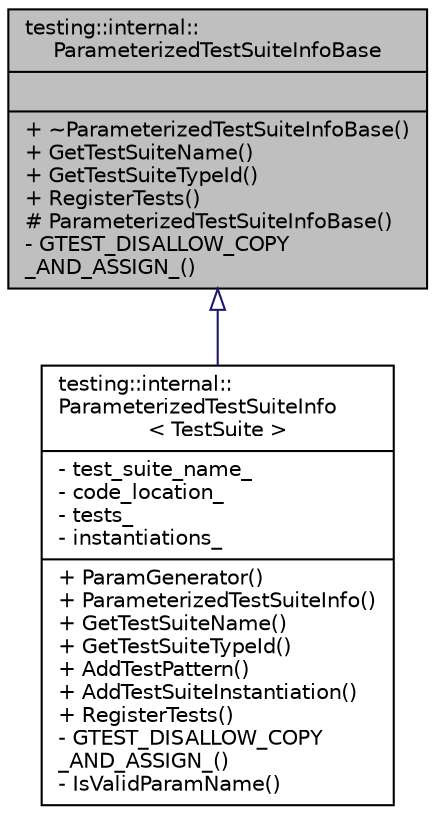 digraph "testing::internal::ParameterizedTestSuiteInfoBase"
{
 // INTERACTIVE_SVG=YES
 // LATEX_PDF_SIZE
  edge [fontname="Helvetica",fontsize="10",labelfontname="Helvetica",labelfontsize="10"];
  node [fontname="Helvetica",fontsize="10",shape=record];
  Node1 [label="{testing::internal::\lParameterizedTestSuiteInfoBase\n||+ ~ParameterizedTestSuiteInfoBase()\l+ GetTestSuiteName()\l+ GetTestSuiteTypeId()\l+ RegisterTests()\l# ParameterizedTestSuiteInfoBase()\l- GTEST_DISALLOW_COPY\l_AND_ASSIGN_()\l}",height=0.2,width=0.4,color="black", fillcolor="grey75", style="filled", fontcolor="black",tooltip=" "];
  Node1 -> Node2 [dir="back",color="midnightblue",fontsize="10",style="solid",arrowtail="onormal",fontname="Helvetica"];
  Node2 [label="{testing::internal::\lParameterizedTestSuiteInfo\l\< TestSuite \>\n|- test_suite_name_\l- code_location_\l- tests_\l- instantiations_\l|+ ParamGenerator()\l+ ParameterizedTestSuiteInfo()\l+ GetTestSuiteName()\l+ GetTestSuiteTypeId()\l+ AddTestPattern()\l+ AddTestSuiteInstantiation()\l+ RegisterTests()\l- GTEST_DISALLOW_COPY\l_AND_ASSIGN_()\l- IsValidParamName()\l}",height=0.2,width=0.4,color="black", fillcolor="white", style="filled",URL="$d4/d72/classtesting_1_1internal_1_1_parameterized_test_suite_info.html",tooltip=" "];
}

